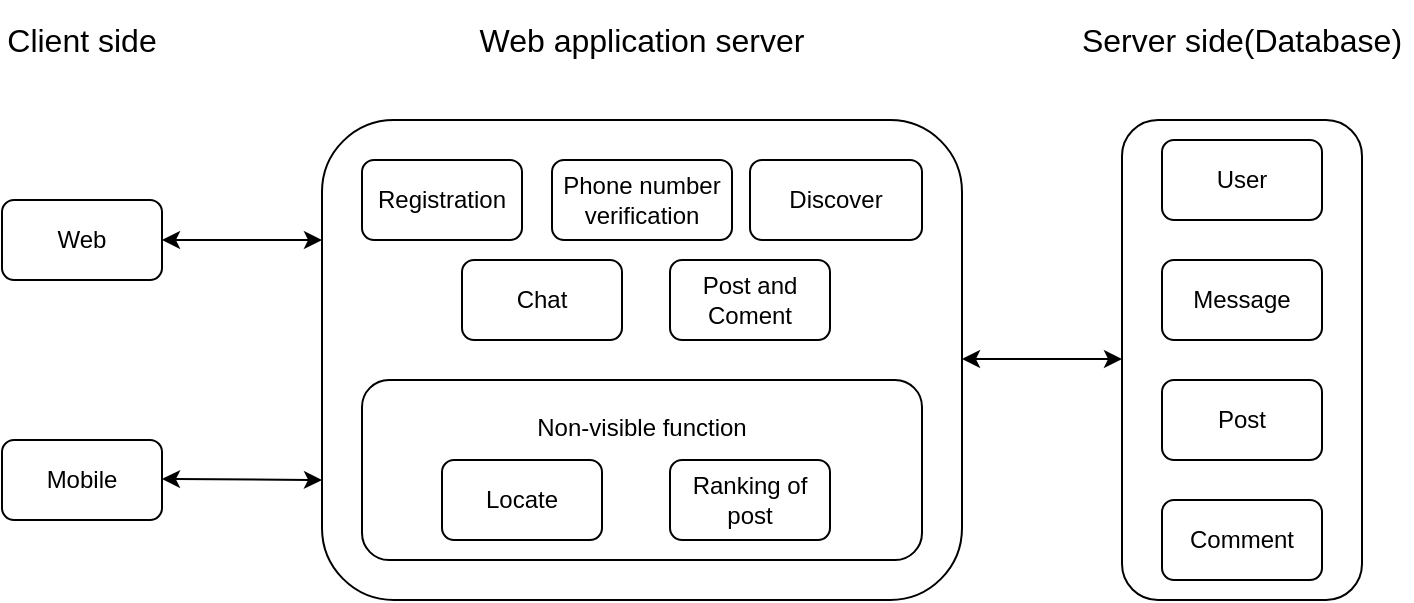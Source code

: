 <mxfile version="16.5.6" type="device"><diagram id="i3slp5hk2_592qlV5Qiq" name="Page-1"><mxGraphModel dx="1038" dy="556" grid="0" gridSize="10" guides="1" tooltips="1" connect="1" arrows="1" fold="1" page="1" pageScale="1" pageWidth="827" pageHeight="1169" background="#FFFFFF" math="0" shadow="0"><root><mxCell id="0"/><mxCell id="1" parent="0"/><mxCell id="abVx8YY3P45c6PJTTqpI-2" value="Web" style="rounded=1;whiteSpace=wrap;html=1;" vertex="1" parent="1"><mxGeometry x="40" y="160" width="80" height="40" as="geometry"/></mxCell><mxCell id="abVx8YY3P45c6PJTTqpI-3" value="Mobile" style="rounded=1;whiteSpace=wrap;html=1;" vertex="1" parent="1"><mxGeometry x="40" y="280" width="80" height="40" as="geometry"/></mxCell><mxCell id="abVx8YY3P45c6PJTTqpI-4" value="" style="rounded=1;whiteSpace=wrap;html=1;" vertex="1" parent="1"><mxGeometry x="200" y="120" width="320" height="240" as="geometry"/></mxCell><mxCell id="abVx8YY3P45c6PJTTqpI-5" value="Registration" style="rounded=1;whiteSpace=wrap;html=1;" vertex="1" parent="1"><mxGeometry x="220" y="140" width="80" height="40" as="geometry"/></mxCell><mxCell id="abVx8YY3P45c6PJTTqpI-6" value="Phone number verification" style="rounded=1;whiteSpace=wrap;html=1;" vertex="1" parent="1"><mxGeometry x="315" y="140" width="90" height="40" as="geometry"/></mxCell><mxCell id="abVx8YY3P45c6PJTTqpI-7" value="Discover" style="rounded=1;whiteSpace=wrap;html=1;" vertex="1" parent="1"><mxGeometry x="414" y="140" width="86" height="40" as="geometry"/></mxCell><mxCell id="abVx8YY3P45c6PJTTqpI-8" value="Chat" style="rounded=1;whiteSpace=wrap;html=1;" vertex="1" parent="1"><mxGeometry x="270" y="190" width="80" height="40" as="geometry"/></mxCell><mxCell id="abVx8YY3P45c6PJTTqpI-9" value="Post and Coment" style="rounded=1;whiteSpace=wrap;html=1;" vertex="1" parent="1"><mxGeometry x="374" y="190" width="80" height="40" as="geometry"/></mxCell><mxCell id="abVx8YY3P45c6PJTTqpI-10" value="Non-visible function&lt;br&gt;&lt;br&gt;&lt;br&gt;&lt;br&gt;" style="rounded=1;whiteSpace=wrap;html=1;" vertex="1" parent="1"><mxGeometry x="220" y="250" width="280" height="90" as="geometry"/></mxCell><mxCell id="abVx8YY3P45c6PJTTqpI-11" value="Locate" style="rounded=1;whiteSpace=wrap;html=1;" vertex="1" parent="1"><mxGeometry x="260" y="290" width="80" height="40" as="geometry"/></mxCell><mxCell id="abVx8YY3P45c6PJTTqpI-12" value="Ranking of post" style="rounded=1;whiteSpace=wrap;html=1;" vertex="1" parent="1"><mxGeometry x="374" y="290" width="80" height="40" as="geometry"/></mxCell><mxCell id="abVx8YY3P45c6PJTTqpI-14" value="" style="rounded=1;whiteSpace=wrap;html=1;" vertex="1" parent="1"><mxGeometry x="600" y="120" width="120" height="240" as="geometry"/></mxCell><mxCell id="abVx8YY3P45c6PJTTqpI-15" value="User" style="rounded=1;whiteSpace=wrap;html=1;" vertex="1" parent="1"><mxGeometry x="620" y="130" width="80" height="40" as="geometry"/></mxCell><mxCell id="abVx8YY3P45c6PJTTqpI-17" value="Message" style="rounded=1;whiteSpace=wrap;html=1;" vertex="1" parent="1"><mxGeometry x="620" y="190" width="80" height="40" as="geometry"/></mxCell><mxCell id="abVx8YY3P45c6PJTTqpI-18" value="Post" style="rounded=1;whiteSpace=wrap;html=1;" vertex="1" parent="1"><mxGeometry x="620" y="250" width="80" height="40" as="geometry"/></mxCell><mxCell id="abVx8YY3P45c6PJTTqpI-19" value="Comment" style="rounded=1;whiteSpace=wrap;html=1;" vertex="1" parent="1"><mxGeometry x="620" y="310" width="80" height="40" as="geometry"/></mxCell><mxCell id="abVx8YY3P45c6PJTTqpI-20" value="" style="endArrow=classic;startArrow=classic;html=1;rounded=0;exitX=1;exitY=0.5;exitDx=0;exitDy=0;entryX=0;entryY=0.25;entryDx=0;entryDy=0;" edge="1" parent="1" source="abVx8YY3P45c6PJTTqpI-2" target="abVx8YY3P45c6PJTTqpI-4"><mxGeometry width="50" height="50" relative="1" as="geometry"><mxPoint x="390" y="260" as="sourcePoint"/><mxPoint x="190" y="180" as="targetPoint"/></mxGeometry></mxCell><mxCell id="abVx8YY3P45c6PJTTqpI-21" value="" style="endArrow=classic;startArrow=classic;html=1;rounded=0;exitX=1;exitY=0.5;exitDx=0;exitDy=0;entryX=0;entryY=0.75;entryDx=0;entryDy=0;" edge="1" parent="1" target="abVx8YY3P45c6PJTTqpI-4"><mxGeometry width="50" height="50" relative="1" as="geometry"><mxPoint x="120" y="299.5" as="sourcePoint"/><mxPoint x="190" y="299.5" as="targetPoint"/></mxGeometry></mxCell><mxCell id="abVx8YY3P45c6PJTTqpI-22" value="" style="endArrow=classic;startArrow=classic;html=1;rounded=0;exitX=1;exitY=0.5;exitDx=0;exitDy=0;entryX=0;entryY=0.25;entryDx=0;entryDy=0;" edge="1" parent="1"><mxGeometry width="50" height="50" relative="1" as="geometry"><mxPoint x="520" y="239.5" as="sourcePoint"/><mxPoint x="600" y="239.5" as="targetPoint"/></mxGeometry></mxCell><mxCell id="abVx8YY3P45c6PJTTqpI-28" value="&lt;font style=&quot;font-size: 16px&quot;&gt;Client side&lt;/font&gt;" style="text;html=1;strokeColor=none;fillColor=none;align=center;verticalAlign=middle;whiteSpace=wrap;rounded=0;" vertex="1" parent="1"><mxGeometry x="40" y="60" width="80" height="40" as="geometry"/></mxCell><mxCell id="abVx8YY3P45c6PJTTqpI-29" value="&lt;font style=&quot;font-size: 16px&quot;&gt;Web application server&lt;/font&gt;" style="text;html=1;strokeColor=none;fillColor=none;align=center;verticalAlign=middle;whiteSpace=wrap;rounded=0;" vertex="1" parent="1"><mxGeometry x="275" y="60" width="170" height="40" as="geometry"/></mxCell><mxCell id="abVx8YY3P45c6PJTTqpI-30" value="&lt;font style=&quot;font-size: 16px&quot;&gt;Server side(Database)&lt;/font&gt;" style="text;html=1;strokeColor=none;fillColor=none;align=center;verticalAlign=middle;whiteSpace=wrap;rounded=0;" vertex="1" parent="1"><mxGeometry x="575" y="60" width="170" height="40" as="geometry"/></mxCell></root></mxGraphModel></diagram></mxfile>